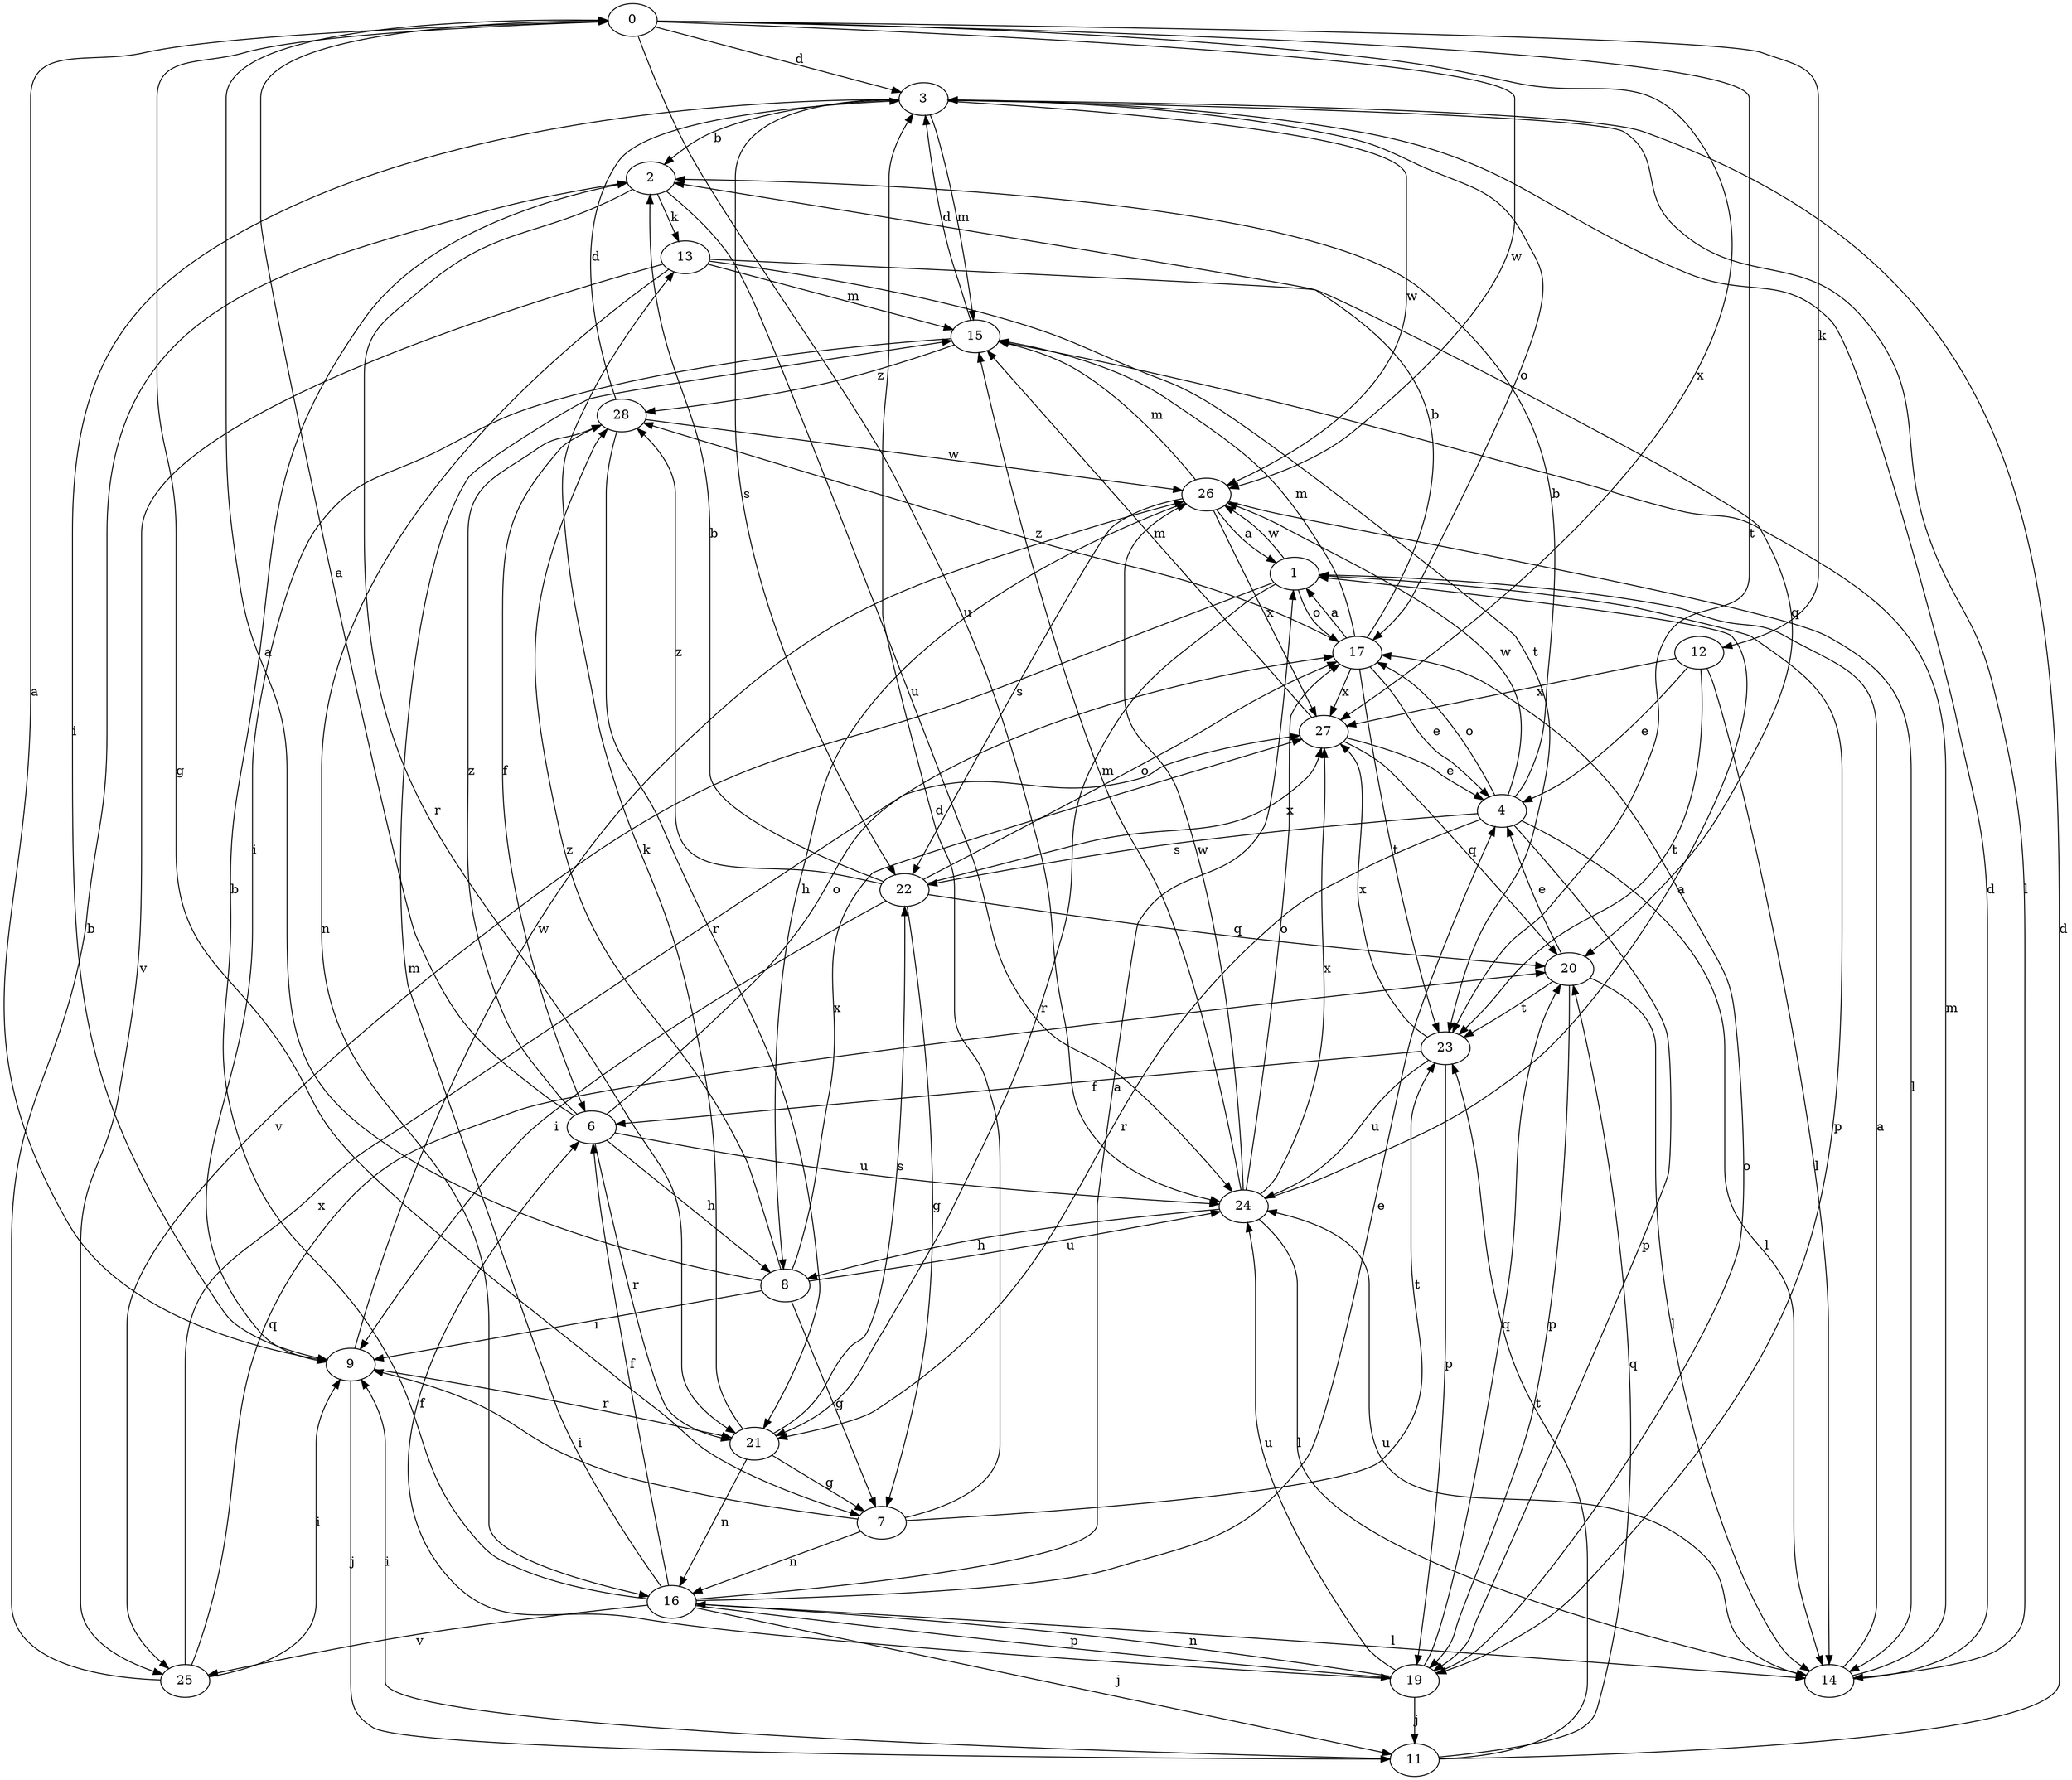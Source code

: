 strict digraph  {
0;
1;
2;
3;
4;
6;
7;
8;
9;
11;
12;
13;
14;
15;
16;
17;
19;
20;
21;
22;
23;
24;
25;
26;
27;
28;
0 -> 3  [label=d];
0 -> 7  [label=g];
0 -> 12  [label=k];
0 -> 23  [label=t];
0 -> 24  [label=u];
0 -> 26  [label=w];
0 -> 27  [label=x];
1 -> 17  [label=o];
1 -> 19  [label=p];
1 -> 21  [label=r];
1 -> 25  [label=v];
1 -> 26  [label=w];
2 -> 13  [label=k];
2 -> 21  [label=r];
2 -> 24  [label=u];
3 -> 2  [label=b];
3 -> 9  [label=i];
3 -> 14  [label=l];
3 -> 15  [label=m];
3 -> 17  [label=o];
3 -> 22  [label=s];
3 -> 26  [label=w];
4 -> 2  [label=b];
4 -> 14  [label=l];
4 -> 17  [label=o];
4 -> 19  [label=p];
4 -> 21  [label=r];
4 -> 22  [label=s];
4 -> 26  [label=w];
6 -> 0  [label=a];
6 -> 8  [label=h];
6 -> 17  [label=o];
6 -> 21  [label=r];
6 -> 24  [label=u];
6 -> 28  [label=z];
7 -> 3  [label=d];
7 -> 9  [label=i];
7 -> 16  [label=n];
7 -> 23  [label=t];
8 -> 0  [label=a];
8 -> 7  [label=g];
8 -> 9  [label=i];
8 -> 24  [label=u];
8 -> 27  [label=x];
8 -> 28  [label=z];
9 -> 0  [label=a];
9 -> 11  [label=j];
9 -> 21  [label=r];
9 -> 26  [label=w];
11 -> 3  [label=d];
11 -> 9  [label=i];
11 -> 20  [label=q];
11 -> 23  [label=t];
12 -> 4  [label=e];
12 -> 14  [label=l];
12 -> 23  [label=t];
12 -> 27  [label=x];
13 -> 15  [label=m];
13 -> 16  [label=n];
13 -> 20  [label=q];
13 -> 23  [label=t];
13 -> 25  [label=v];
14 -> 1  [label=a];
14 -> 3  [label=d];
14 -> 15  [label=m];
14 -> 24  [label=u];
15 -> 3  [label=d];
15 -> 9  [label=i];
15 -> 28  [label=z];
16 -> 1  [label=a];
16 -> 2  [label=b];
16 -> 4  [label=e];
16 -> 6  [label=f];
16 -> 11  [label=j];
16 -> 14  [label=l];
16 -> 15  [label=m];
16 -> 19  [label=p];
16 -> 25  [label=v];
17 -> 1  [label=a];
17 -> 2  [label=b];
17 -> 4  [label=e];
17 -> 15  [label=m];
17 -> 23  [label=t];
17 -> 27  [label=x];
17 -> 28  [label=z];
19 -> 6  [label=f];
19 -> 11  [label=j];
19 -> 16  [label=n];
19 -> 17  [label=o];
19 -> 20  [label=q];
19 -> 24  [label=u];
20 -> 4  [label=e];
20 -> 14  [label=l];
20 -> 19  [label=p];
20 -> 23  [label=t];
21 -> 7  [label=g];
21 -> 13  [label=k];
21 -> 16  [label=n];
21 -> 22  [label=s];
22 -> 2  [label=b];
22 -> 7  [label=g];
22 -> 9  [label=i];
22 -> 17  [label=o];
22 -> 20  [label=q];
22 -> 27  [label=x];
22 -> 28  [label=z];
23 -> 6  [label=f];
23 -> 19  [label=p];
23 -> 24  [label=u];
23 -> 27  [label=x];
24 -> 1  [label=a];
24 -> 8  [label=h];
24 -> 14  [label=l];
24 -> 15  [label=m];
24 -> 17  [label=o];
24 -> 26  [label=w];
24 -> 27  [label=x];
25 -> 2  [label=b];
25 -> 9  [label=i];
25 -> 20  [label=q];
25 -> 27  [label=x];
26 -> 1  [label=a];
26 -> 8  [label=h];
26 -> 14  [label=l];
26 -> 15  [label=m];
26 -> 22  [label=s];
26 -> 27  [label=x];
27 -> 4  [label=e];
27 -> 15  [label=m];
27 -> 20  [label=q];
28 -> 3  [label=d];
28 -> 6  [label=f];
28 -> 21  [label=r];
28 -> 26  [label=w];
}
